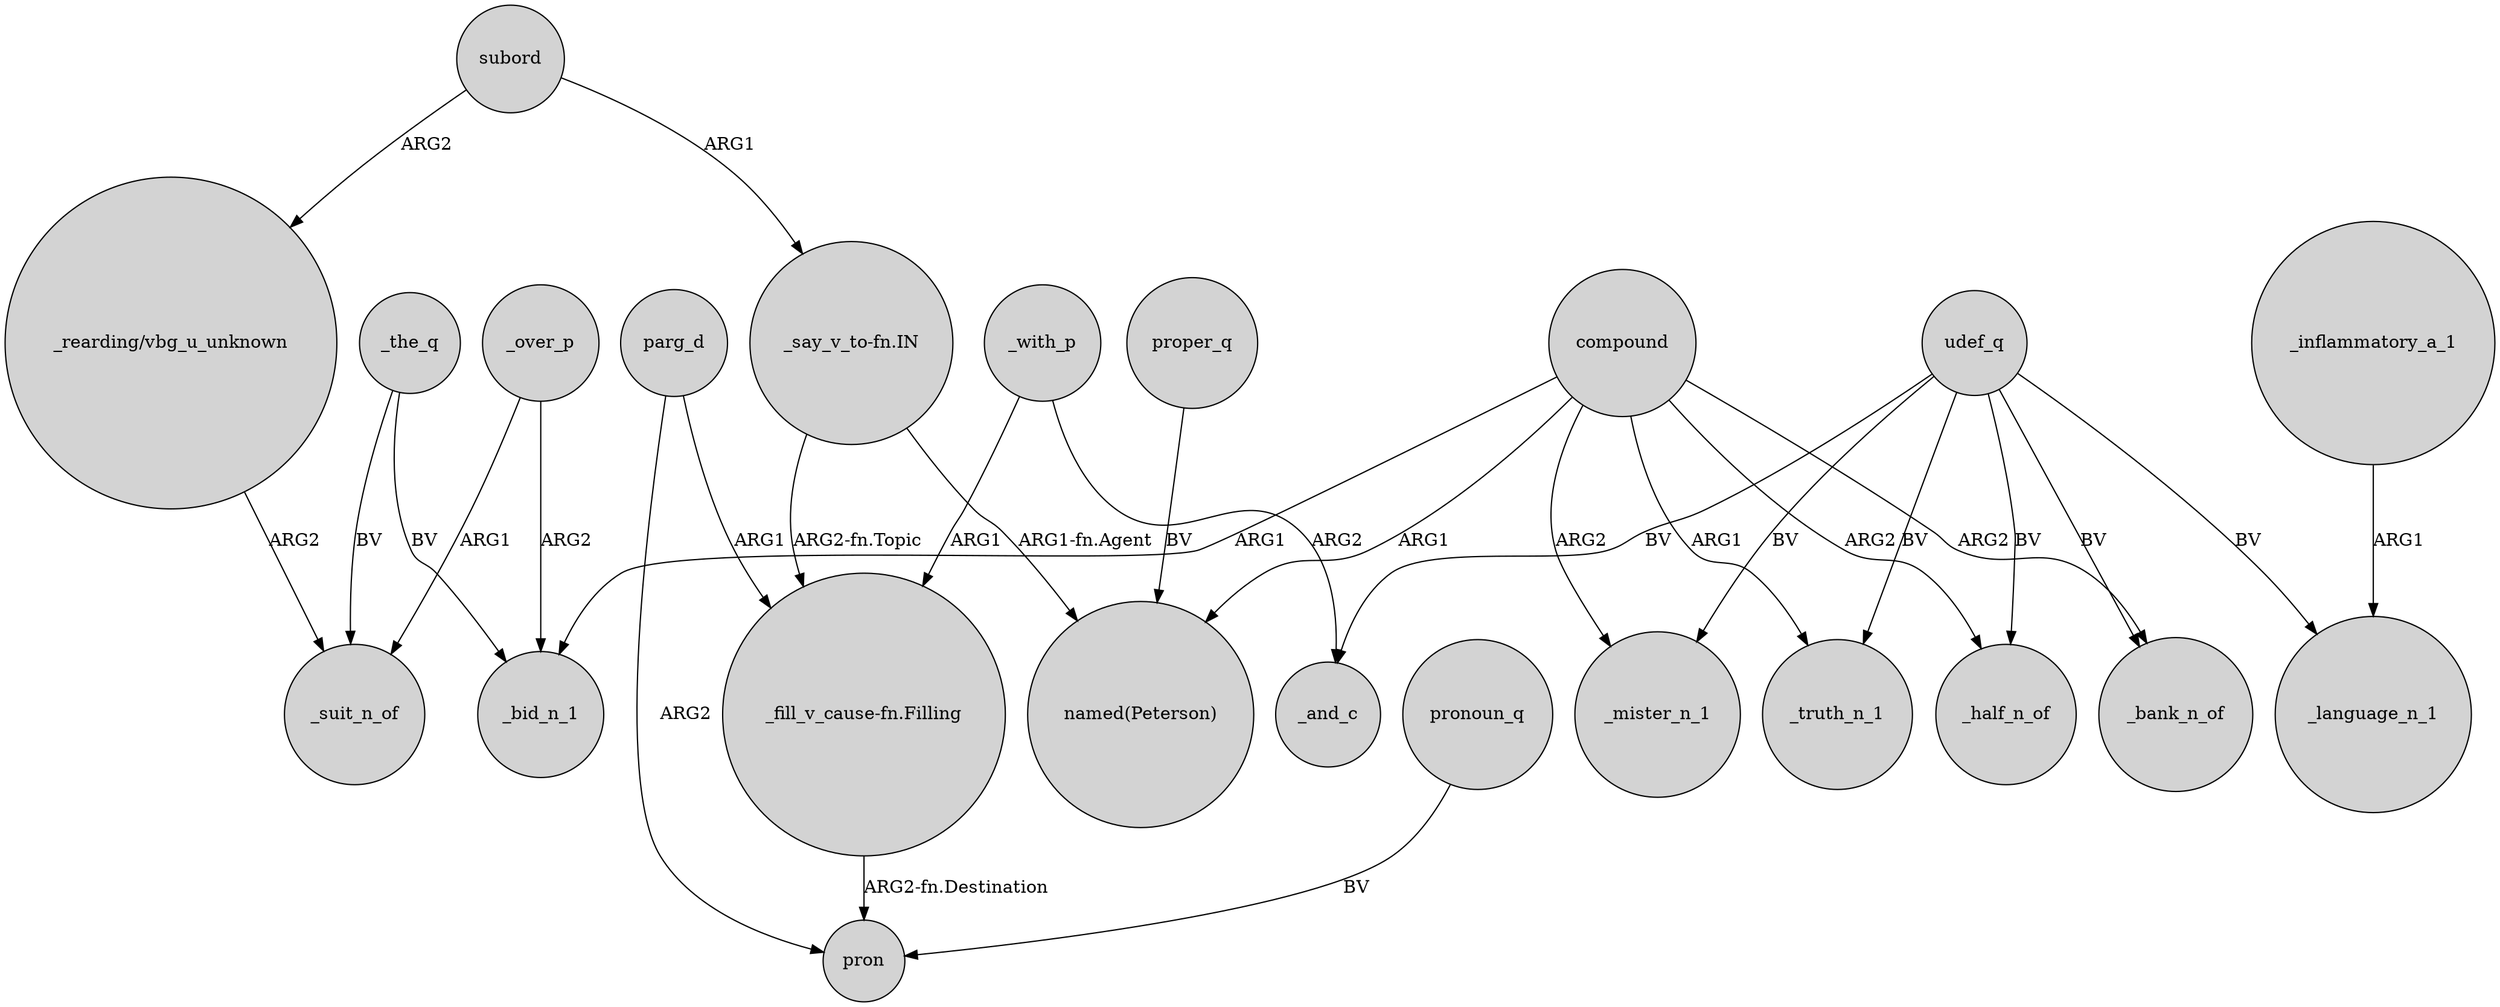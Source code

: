 digraph {
	node [shape=circle style=filled]
	subord -> "_rearding/vbg_u_unknown" [label=ARG2]
	_with_p -> _and_c [label=ARG2]
	compound -> _bank_n_of [label=ARG2]
	"_say_v_to-fn.IN" -> "_fill_v_cause-fn.Filling" [label="ARG2-fn.Topic"]
	udef_q -> _truth_n_1 [label=BV]
	compound -> _mister_n_1 [label=ARG2]
	proper_q -> "named(Peterson)" [label=BV]
	_the_q -> _suit_n_of [label=BV]
	_over_p -> _bid_n_1 [label=ARG2]
	udef_q -> _mister_n_1 [label=BV]
	subord -> "_say_v_to-fn.IN" [label=ARG1]
	udef_q -> _half_n_of [label=BV]
	parg_d -> "_fill_v_cause-fn.Filling" [label=ARG1]
	udef_q -> _language_n_1 [label=BV]
	parg_d -> pron [label=ARG2]
	_inflammatory_a_1 -> _language_n_1 [label=ARG1]
	pronoun_q -> pron [label=BV]
	"_fill_v_cause-fn.Filling" -> pron [label="ARG2-fn.Destination"]
	compound -> "named(Peterson)" [label=ARG1]
	"_say_v_to-fn.IN" -> "named(Peterson)" [label="ARG1-fn.Agent"]
	_with_p -> "_fill_v_cause-fn.Filling" [label=ARG1]
	compound -> _truth_n_1 [label=ARG1]
	"_rearding/vbg_u_unknown" -> _suit_n_of [label=ARG2]
	_the_q -> _bid_n_1 [label=BV]
	compound -> _half_n_of [label=ARG2]
	udef_q -> _and_c [label=BV]
	compound -> _bid_n_1 [label=ARG1]
	_over_p -> _suit_n_of [label=ARG1]
	udef_q -> _bank_n_of [label=BV]
}

